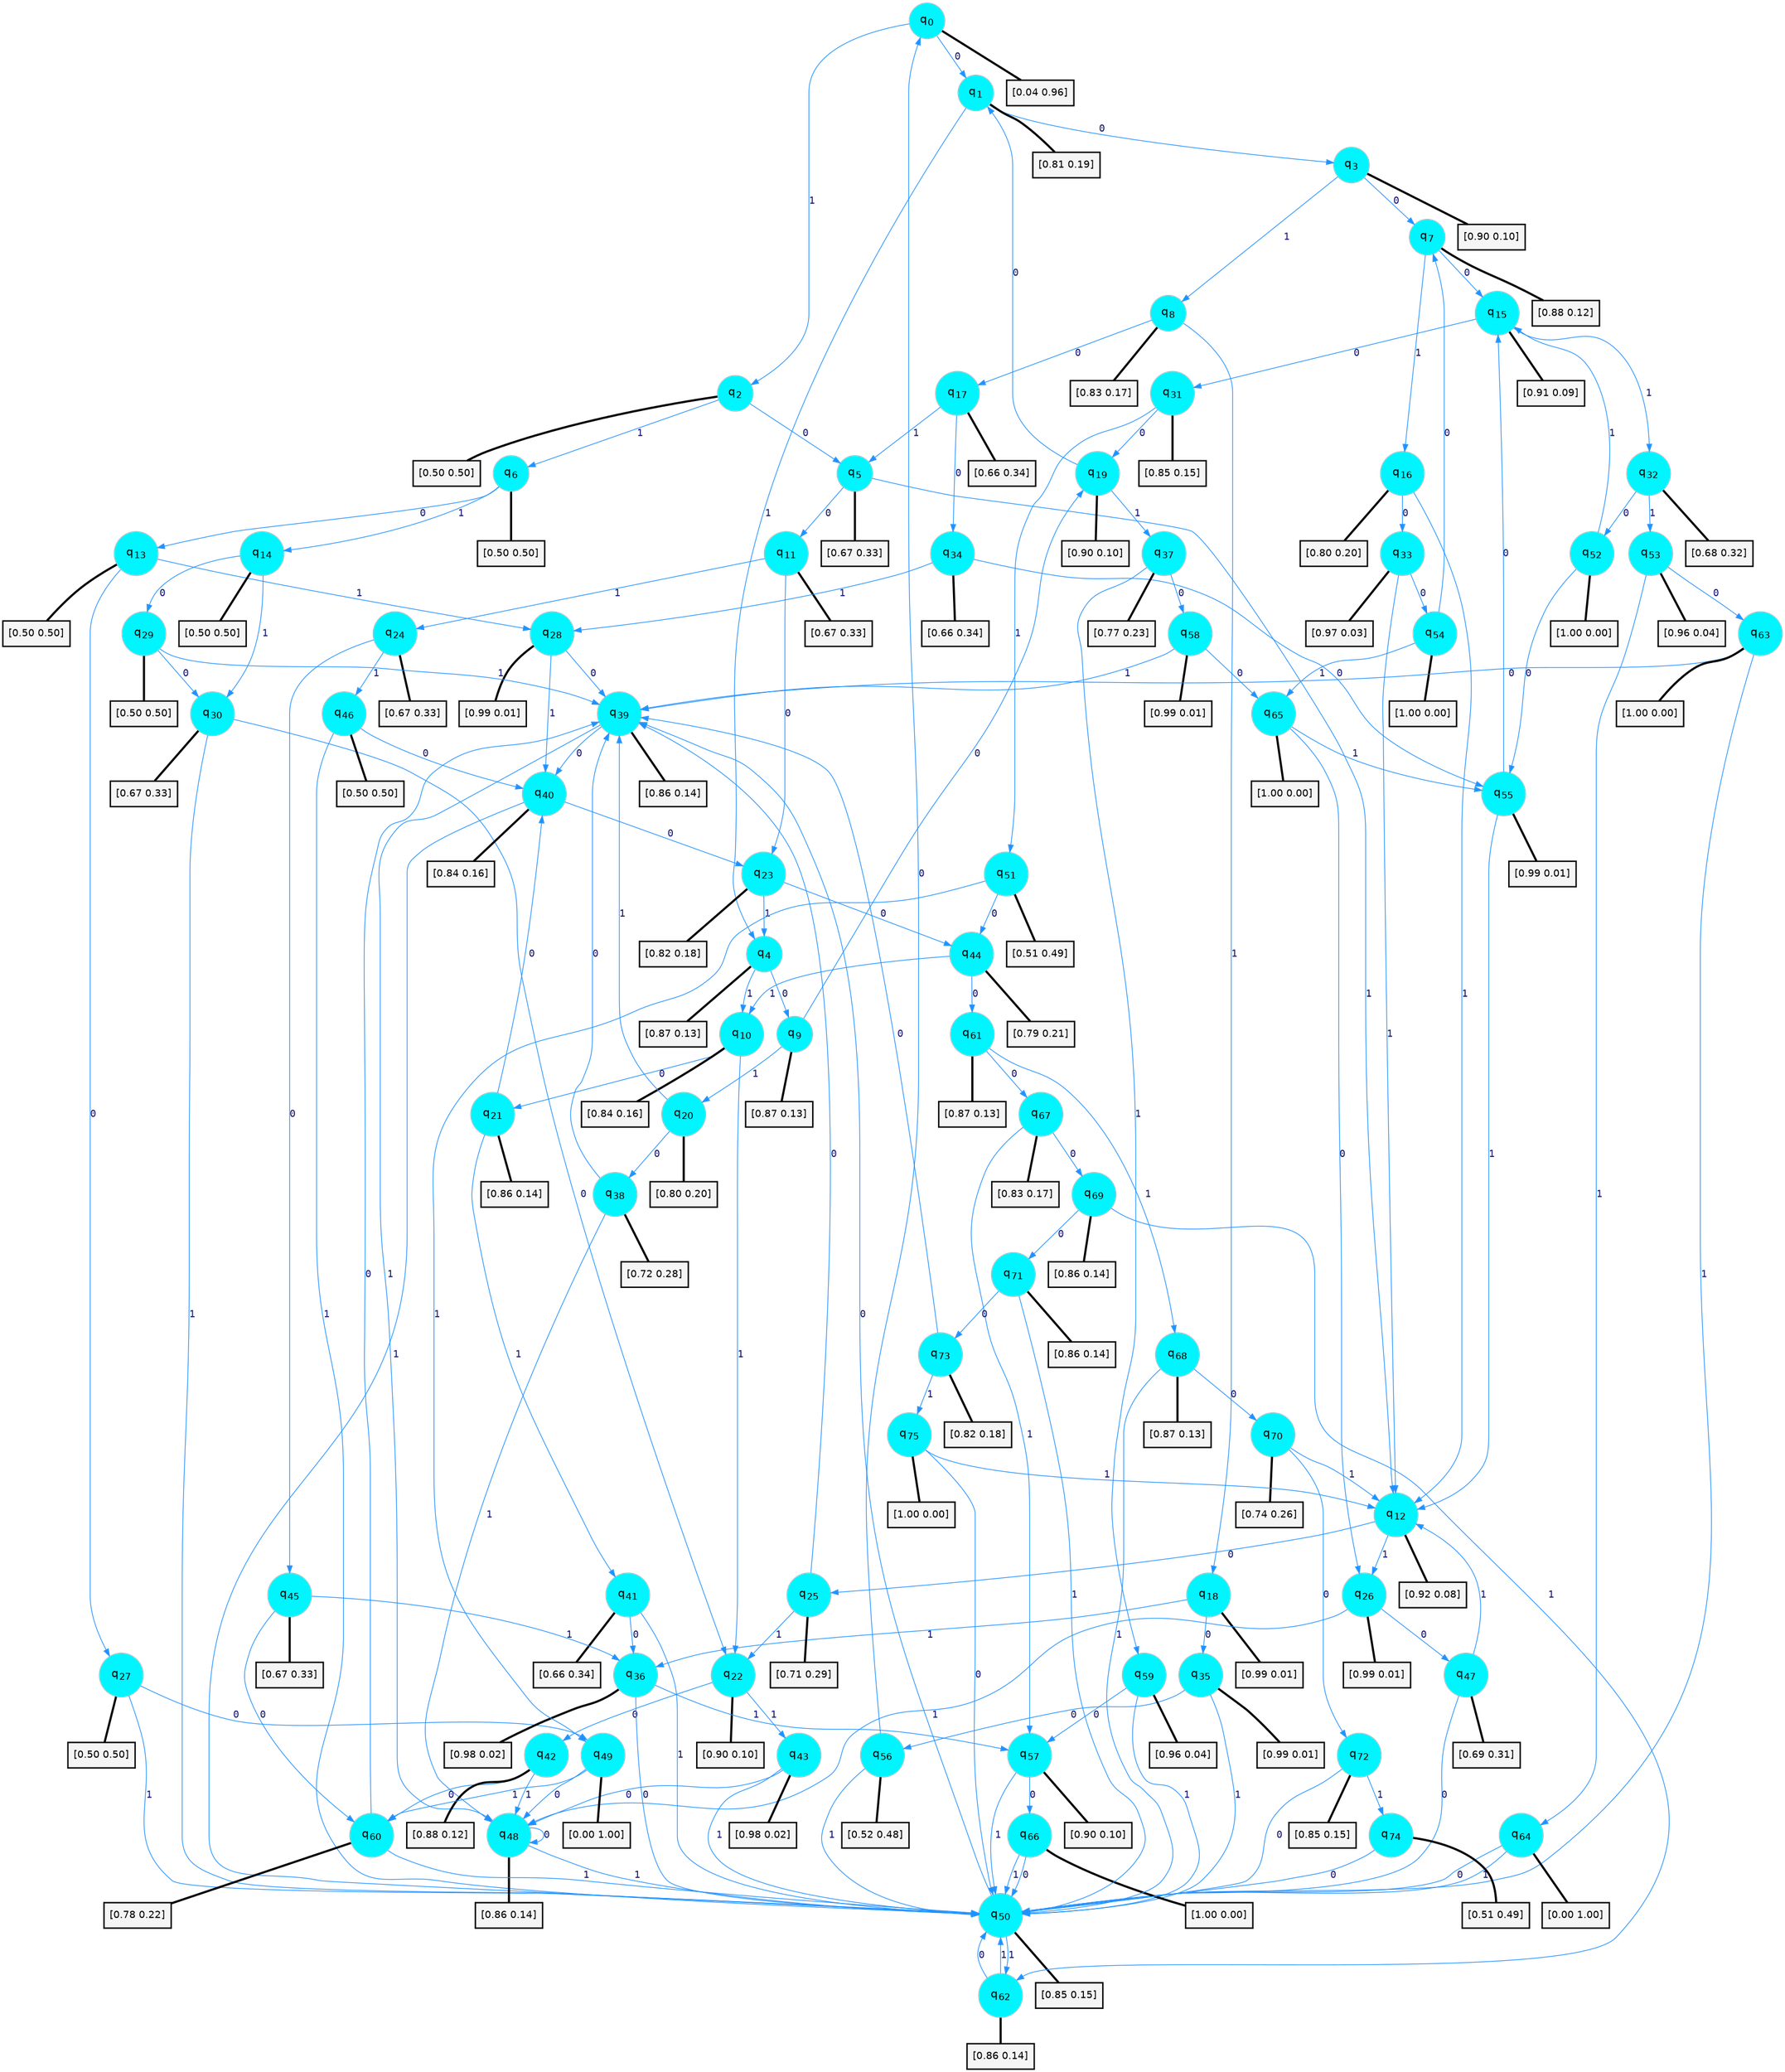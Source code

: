 digraph G {
graph [
bgcolor=transparent, dpi=300, rankdir=TD, size="40,25"];
node [
color=gray, fillcolor=turquoise1, fontcolor=black, fontname=Helvetica, fontsize=16, fontweight=bold, shape=circle, style=filled];
edge [
arrowsize=1, color=dodgerblue1, fontcolor=midnightblue, fontname=courier, fontweight=bold, penwidth=1, style=solid, weight=20];
0[label=<q<SUB>0</SUB>>];
1[label=<q<SUB>1</SUB>>];
2[label=<q<SUB>2</SUB>>];
3[label=<q<SUB>3</SUB>>];
4[label=<q<SUB>4</SUB>>];
5[label=<q<SUB>5</SUB>>];
6[label=<q<SUB>6</SUB>>];
7[label=<q<SUB>7</SUB>>];
8[label=<q<SUB>8</SUB>>];
9[label=<q<SUB>9</SUB>>];
10[label=<q<SUB>10</SUB>>];
11[label=<q<SUB>11</SUB>>];
12[label=<q<SUB>12</SUB>>];
13[label=<q<SUB>13</SUB>>];
14[label=<q<SUB>14</SUB>>];
15[label=<q<SUB>15</SUB>>];
16[label=<q<SUB>16</SUB>>];
17[label=<q<SUB>17</SUB>>];
18[label=<q<SUB>18</SUB>>];
19[label=<q<SUB>19</SUB>>];
20[label=<q<SUB>20</SUB>>];
21[label=<q<SUB>21</SUB>>];
22[label=<q<SUB>22</SUB>>];
23[label=<q<SUB>23</SUB>>];
24[label=<q<SUB>24</SUB>>];
25[label=<q<SUB>25</SUB>>];
26[label=<q<SUB>26</SUB>>];
27[label=<q<SUB>27</SUB>>];
28[label=<q<SUB>28</SUB>>];
29[label=<q<SUB>29</SUB>>];
30[label=<q<SUB>30</SUB>>];
31[label=<q<SUB>31</SUB>>];
32[label=<q<SUB>32</SUB>>];
33[label=<q<SUB>33</SUB>>];
34[label=<q<SUB>34</SUB>>];
35[label=<q<SUB>35</SUB>>];
36[label=<q<SUB>36</SUB>>];
37[label=<q<SUB>37</SUB>>];
38[label=<q<SUB>38</SUB>>];
39[label=<q<SUB>39</SUB>>];
40[label=<q<SUB>40</SUB>>];
41[label=<q<SUB>41</SUB>>];
42[label=<q<SUB>42</SUB>>];
43[label=<q<SUB>43</SUB>>];
44[label=<q<SUB>44</SUB>>];
45[label=<q<SUB>45</SUB>>];
46[label=<q<SUB>46</SUB>>];
47[label=<q<SUB>47</SUB>>];
48[label=<q<SUB>48</SUB>>];
49[label=<q<SUB>49</SUB>>];
50[label=<q<SUB>50</SUB>>];
51[label=<q<SUB>51</SUB>>];
52[label=<q<SUB>52</SUB>>];
53[label=<q<SUB>53</SUB>>];
54[label=<q<SUB>54</SUB>>];
55[label=<q<SUB>55</SUB>>];
56[label=<q<SUB>56</SUB>>];
57[label=<q<SUB>57</SUB>>];
58[label=<q<SUB>58</SUB>>];
59[label=<q<SUB>59</SUB>>];
60[label=<q<SUB>60</SUB>>];
61[label=<q<SUB>61</SUB>>];
62[label=<q<SUB>62</SUB>>];
63[label=<q<SUB>63</SUB>>];
64[label=<q<SUB>64</SUB>>];
65[label=<q<SUB>65</SUB>>];
66[label=<q<SUB>66</SUB>>];
67[label=<q<SUB>67</SUB>>];
68[label=<q<SUB>68</SUB>>];
69[label=<q<SUB>69</SUB>>];
70[label=<q<SUB>70</SUB>>];
71[label=<q<SUB>71</SUB>>];
72[label=<q<SUB>72</SUB>>];
73[label=<q<SUB>73</SUB>>];
74[label=<q<SUB>74</SUB>>];
75[label=<q<SUB>75</SUB>>];
76[label="[0.04 0.96]", shape=box,fontcolor=black, fontname=Helvetica, fontsize=14, penwidth=2, fillcolor=whitesmoke,color=black];
77[label="[0.81 0.19]", shape=box,fontcolor=black, fontname=Helvetica, fontsize=14, penwidth=2, fillcolor=whitesmoke,color=black];
78[label="[0.50 0.50]", shape=box,fontcolor=black, fontname=Helvetica, fontsize=14, penwidth=2, fillcolor=whitesmoke,color=black];
79[label="[0.90 0.10]", shape=box,fontcolor=black, fontname=Helvetica, fontsize=14, penwidth=2, fillcolor=whitesmoke,color=black];
80[label="[0.87 0.13]", shape=box,fontcolor=black, fontname=Helvetica, fontsize=14, penwidth=2, fillcolor=whitesmoke,color=black];
81[label="[0.67 0.33]", shape=box,fontcolor=black, fontname=Helvetica, fontsize=14, penwidth=2, fillcolor=whitesmoke,color=black];
82[label="[0.50 0.50]", shape=box,fontcolor=black, fontname=Helvetica, fontsize=14, penwidth=2, fillcolor=whitesmoke,color=black];
83[label="[0.88 0.12]", shape=box,fontcolor=black, fontname=Helvetica, fontsize=14, penwidth=2, fillcolor=whitesmoke,color=black];
84[label="[0.83 0.17]", shape=box,fontcolor=black, fontname=Helvetica, fontsize=14, penwidth=2, fillcolor=whitesmoke,color=black];
85[label="[0.87 0.13]", shape=box,fontcolor=black, fontname=Helvetica, fontsize=14, penwidth=2, fillcolor=whitesmoke,color=black];
86[label="[0.84 0.16]", shape=box,fontcolor=black, fontname=Helvetica, fontsize=14, penwidth=2, fillcolor=whitesmoke,color=black];
87[label="[0.67 0.33]", shape=box,fontcolor=black, fontname=Helvetica, fontsize=14, penwidth=2, fillcolor=whitesmoke,color=black];
88[label="[0.92 0.08]", shape=box,fontcolor=black, fontname=Helvetica, fontsize=14, penwidth=2, fillcolor=whitesmoke,color=black];
89[label="[0.50 0.50]", shape=box,fontcolor=black, fontname=Helvetica, fontsize=14, penwidth=2, fillcolor=whitesmoke,color=black];
90[label="[0.50 0.50]", shape=box,fontcolor=black, fontname=Helvetica, fontsize=14, penwidth=2, fillcolor=whitesmoke,color=black];
91[label="[0.91 0.09]", shape=box,fontcolor=black, fontname=Helvetica, fontsize=14, penwidth=2, fillcolor=whitesmoke,color=black];
92[label="[0.80 0.20]", shape=box,fontcolor=black, fontname=Helvetica, fontsize=14, penwidth=2, fillcolor=whitesmoke,color=black];
93[label="[0.66 0.34]", shape=box,fontcolor=black, fontname=Helvetica, fontsize=14, penwidth=2, fillcolor=whitesmoke,color=black];
94[label="[0.99 0.01]", shape=box,fontcolor=black, fontname=Helvetica, fontsize=14, penwidth=2, fillcolor=whitesmoke,color=black];
95[label="[0.90 0.10]", shape=box,fontcolor=black, fontname=Helvetica, fontsize=14, penwidth=2, fillcolor=whitesmoke,color=black];
96[label="[0.80 0.20]", shape=box,fontcolor=black, fontname=Helvetica, fontsize=14, penwidth=2, fillcolor=whitesmoke,color=black];
97[label="[0.86 0.14]", shape=box,fontcolor=black, fontname=Helvetica, fontsize=14, penwidth=2, fillcolor=whitesmoke,color=black];
98[label="[0.90 0.10]", shape=box,fontcolor=black, fontname=Helvetica, fontsize=14, penwidth=2, fillcolor=whitesmoke,color=black];
99[label="[0.82 0.18]", shape=box,fontcolor=black, fontname=Helvetica, fontsize=14, penwidth=2, fillcolor=whitesmoke,color=black];
100[label="[0.67 0.33]", shape=box,fontcolor=black, fontname=Helvetica, fontsize=14, penwidth=2, fillcolor=whitesmoke,color=black];
101[label="[0.71 0.29]", shape=box,fontcolor=black, fontname=Helvetica, fontsize=14, penwidth=2, fillcolor=whitesmoke,color=black];
102[label="[0.99 0.01]", shape=box,fontcolor=black, fontname=Helvetica, fontsize=14, penwidth=2, fillcolor=whitesmoke,color=black];
103[label="[0.50 0.50]", shape=box,fontcolor=black, fontname=Helvetica, fontsize=14, penwidth=2, fillcolor=whitesmoke,color=black];
104[label="[0.99 0.01]", shape=box,fontcolor=black, fontname=Helvetica, fontsize=14, penwidth=2, fillcolor=whitesmoke,color=black];
105[label="[0.50 0.50]", shape=box,fontcolor=black, fontname=Helvetica, fontsize=14, penwidth=2, fillcolor=whitesmoke,color=black];
106[label="[0.67 0.33]", shape=box,fontcolor=black, fontname=Helvetica, fontsize=14, penwidth=2, fillcolor=whitesmoke,color=black];
107[label="[0.85 0.15]", shape=box,fontcolor=black, fontname=Helvetica, fontsize=14, penwidth=2, fillcolor=whitesmoke,color=black];
108[label="[0.68 0.32]", shape=box,fontcolor=black, fontname=Helvetica, fontsize=14, penwidth=2, fillcolor=whitesmoke,color=black];
109[label="[0.97 0.03]", shape=box,fontcolor=black, fontname=Helvetica, fontsize=14, penwidth=2, fillcolor=whitesmoke,color=black];
110[label="[0.66 0.34]", shape=box,fontcolor=black, fontname=Helvetica, fontsize=14, penwidth=2, fillcolor=whitesmoke,color=black];
111[label="[0.99 0.01]", shape=box,fontcolor=black, fontname=Helvetica, fontsize=14, penwidth=2, fillcolor=whitesmoke,color=black];
112[label="[0.98 0.02]", shape=box,fontcolor=black, fontname=Helvetica, fontsize=14, penwidth=2, fillcolor=whitesmoke,color=black];
113[label="[0.77 0.23]", shape=box,fontcolor=black, fontname=Helvetica, fontsize=14, penwidth=2, fillcolor=whitesmoke,color=black];
114[label="[0.72 0.28]", shape=box,fontcolor=black, fontname=Helvetica, fontsize=14, penwidth=2, fillcolor=whitesmoke,color=black];
115[label="[0.86 0.14]", shape=box,fontcolor=black, fontname=Helvetica, fontsize=14, penwidth=2, fillcolor=whitesmoke,color=black];
116[label="[0.84 0.16]", shape=box,fontcolor=black, fontname=Helvetica, fontsize=14, penwidth=2, fillcolor=whitesmoke,color=black];
117[label="[0.66 0.34]", shape=box,fontcolor=black, fontname=Helvetica, fontsize=14, penwidth=2, fillcolor=whitesmoke,color=black];
118[label="[0.88 0.12]", shape=box,fontcolor=black, fontname=Helvetica, fontsize=14, penwidth=2, fillcolor=whitesmoke,color=black];
119[label="[0.98 0.02]", shape=box,fontcolor=black, fontname=Helvetica, fontsize=14, penwidth=2, fillcolor=whitesmoke,color=black];
120[label="[0.79 0.21]", shape=box,fontcolor=black, fontname=Helvetica, fontsize=14, penwidth=2, fillcolor=whitesmoke,color=black];
121[label="[0.67 0.33]", shape=box,fontcolor=black, fontname=Helvetica, fontsize=14, penwidth=2, fillcolor=whitesmoke,color=black];
122[label="[0.50 0.50]", shape=box,fontcolor=black, fontname=Helvetica, fontsize=14, penwidth=2, fillcolor=whitesmoke,color=black];
123[label="[0.69 0.31]", shape=box,fontcolor=black, fontname=Helvetica, fontsize=14, penwidth=2, fillcolor=whitesmoke,color=black];
124[label="[0.86 0.14]", shape=box,fontcolor=black, fontname=Helvetica, fontsize=14, penwidth=2, fillcolor=whitesmoke,color=black];
125[label="[0.00 1.00]", shape=box,fontcolor=black, fontname=Helvetica, fontsize=14, penwidth=2, fillcolor=whitesmoke,color=black];
126[label="[0.85 0.15]", shape=box,fontcolor=black, fontname=Helvetica, fontsize=14, penwidth=2, fillcolor=whitesmoke,color=black];
127[label="[0.51 0.49]", shape=box,fontcolor=black, fontname=Helvetica, fontsize=14, penwidth=2, fillcolor=whitesmoke,color=black];
128[label="[1.00 0.00]", shape=box,fontcolor=black, fontname=Helvetica, fontsize=14, penwidth=2, fillcolor=whitesmoke,color=black];
129[label="[0.96 0.04]", shape=box,fontcolor=black, fontname=Helvetica, fontsize=14, penwidth=2, fillcolor=whitesmoke,color=black];
130[label="[1.00 0.00]", shape=box,fontcolor=black, fontname=Helvetica, fontsize=14, penwidth=2, fillcolor=whitesmoke,color=black];
131[label="[0.99 0.01]", shape=box,fontcolor=black, fontname=Helvetica, fontsize=14, penwidth=2, fillcolor=whitesmoke,color=black];
132[label="[0.52 0.48]", shape=box,fontcolor=black, fontname=Helvetica, fontsize=14, penwidth=2, fillcolor=whitesmoke,color=black];
133[label="[0.90 0.10]", shape=box,fontcolor=black, fontname=Helvetica, fontsize=14, penwidth=2, fillcolor=whitesmoke,color=black];
134[label="[0.99 0.01]", shape=box,fontcolor=black, fontname=Helvetica, fontsize=14, penwidth=2, fillcolor=whitesmoke,color=black];
135[label="[0.96 0.04]", shape=box,fontcolor=black, fontname=Helvetica, fontsize=14, penwidth=2, fillcolor=whitesmoke,color=black];
136[label="[0.78 0.22]", shape=box,fontcolor=black, fontname=Helvetica, fontsize=14, penwidth=2, fillcolor=whitesmoke,color=black];
137[label="[0.87 0.13]", shape=box,fontcolor=black, fontname=Helvetica, fontsize=14, penwidth=2, fillcolor=whitesmoke,color=black];
138[label="[0.86 0.14]", shape=box,fontcolor=black, fontname=Helvetica, fontsize=14, penwidth=2, fillcolor=whitesmoke,color=black];
139[label="[1.00 0.00]", shape=box,fontcolor=black, fontname=Helvetica, fontsize=14, penwidth=2, fillcolor=whitesmoke,color=black];
140[label="[0.00 1.00]", shape=box,fontcolor=black, fontname=Helvetica, fontsize=14, penwidth=2, fillcolor=whitesmoke,color=black];
141[label="[1.00 0.00]", shape=box,fontcolor=black, fontname=Helvetica, fontsize=14, penwidth=2, fillcolor=whitesmoke,color=black];
142[label="[1.00 0.00]", shape=box,fontcolor=black, fontname=Helvetica, fontsize=14, penwidth=2, fillcolor=whitesmoke,color=black];
143[label="[0.83 0.17]", shape=box,fontcolor=black, fontname=Helvetica, fontsize=14, penwidth=2, fillcolor=whitesmoke,color=black];
144[label="[0.87 0.13]", shape=box,fontcolor=black, fontname=Helvetica, fontsize=14, penwidth=2, fillcolor=whitesmoke,color=black];
145[label="[0.86 0.14]", shape=box,fontcolor=black, fontname=Helvetica, fontsize=14, penwidth=2, fillcolor=whitesmoke,color=black];
146[label="[0.74 0.26]", shape=box,fontcolor=black, fontname=Helvetica, fontsize=14, penwidth=2, fillcolor=whitesmoke,color=black];
147[label="[0.86 0.14]", shape=box,fontcolor=black, fontname=Helvetica, fontsize=14, penwidth=2, fillcolor=whitesmoke,color=black];
148[label="[0.85 0.15]", shape=box,fontcolor=black, fontname=Helvetica, fontsize=14, penwidth=2, fillcolor=whitesmoke,color=black];
149[label="[0.82 0.18]", shape=box,fontcolor=black, fontname=Helvetica, fontsize=14, penwidth=2, fillcolor=whitesmoke,color=black];
150[label="[0.51 0.49]", shape=box,fontcolor=black, fontname=Helvetica, fontsize=14, penwidth=2, fillcolor=whitesmoke,color=black];
151[label="[1.00 0.00]", shape=box,fontcolor=black, fontname=Helvetica, fontsize=14, penwidth=2, fillcolor=whitesmoke,color=black];
0->1 [label=0];
0->2 [label=1];
0->76 [arrowhead=none, penwidth=3,color=black];
1->3 [label=0];
1->4 [label=1];
1->77 [arrowhead=none, penwidth=3,color=black];
2->5 [label=0];
2->6 [label=1];
2->78 [arrowhead=none, penwidth=3,color=black];
3->7 [label=0];
3->8 [label=1];
3->79 [arrowhead=none, penwidth=3,color=black];
4->9 [label=0];
4->10 [label=1];
4->80 [arrowhead=none, penwidth=3,color=black];
5->11 [label=0];
5->12 [label=1];
5->81 [arrowhead=none, penwidth=3,color=black];
6->13 [label=0];
6->14 [label=1];
6->82 [arrowhead=none, penwidth=3,color=black];
7->15 [label=0];
7->16 [label=1];
7->83 [arrowhead=none, penwidth=3,color=black];
8->17 [label=0];
8->18 [label=1];
8->84 [arrowhead=none, penwidth=3,color=black];
9->19 [label=0];
9->20 [label=1];
9->85 [arrowhead=none, penwidth=3,color=black];
10->21 [label=0];
10->22 [label=1];
10->86 [arrowhead=none, penwidth=3,color=black];
11->23 [label=0];
11->24 [label=1];
11->87 [arrowhead=none, penwidth=3,color=black];
12->25 [label=0];
12->26 [label=1];
12->88 [arrowhead=none, penwidth=3,color=black];
13->27 [label=0];
13->28 [label=1];
13->89 [arrowhead=none, penwidth=3,color=black];
14->29 [label=0];
14->30 [label=1];
14->90 [arrowhead=none, penwidth=3,color=black];
15->31 [label=0];
15->32 [label=1];
15->91 [arrowhead=none, penwidth=3,color=black];
16->33 [label=0];
16->12 [label=1];
16->92 [arrowhead=none, penwidth=3,color=black];
17->34 [label=0];
17->5 [label=1];
17->93 [arrowhead=none, penwidth=3,color=black];
18->35 [label=0];
18->36 [label=1];
18->94 [arrowhead=none, penwidth=3,color=black];
19->1 [label=0];
19->37 [label=1];
19->95 [arrowhead=none, penwidth=3,color=black];
20->38 [label=0];
20->39 [label=1];
20->96 [arrowhead=none, penwidth=3,color=black];
21->40 [label=0];
21->41 [label=1];
21->97 [arrowhead=none, penwidth=3,color=black];
22->42 [label=0];
22->43 [label=1];
22->98 [arrowhead=none, penwidth=3,color=black];
23->44 [label=0];
23->4 [label=1];
23->99 [arrowhead=none, penwidth=3,color=black];
24->45 [label=0];
24->46 [label=1];
24->100 [arrowhead=none, penwidth=3,color=black];
25->39 [label=0];
25->22 [label=1];
25->101 [arrowhead=none, penwidth=3,color=black];
26->47 [label=0];
26->48 [label=1];
26->102 [arrowhead=none, penwidth=3,color=black];
27->49 [label=0];
27->50 [label=1];
27->103 [arrowhead=none, penwidth=3,color=black];
28->39 [label=0];
28->40 [label=1];
28->104 [arrowhead=none, penwidth=3,color=black];
29->30 [label=0];
29->39 [label=1];
29->105 [arrowhead=none, penwidth=3,color=black];
30->22 [label=0];
30->50 [label=1];
30->106 [arrowhead=none, penwidth=3,color=black];
31->19 [label=0];
31->51 [label=1];
31->107 [arrowhead=none, penwidth=3,color=black];
32->52 [label=0];
32->53 [label=1];
32->108 [arrowhead=none, penwidth=3,color=black];
33->54 [label=0];
33->12 [label=1];
33->109 [arrowhead=none, penwidth=3,color=black];
34->55 [label=0];
34->28 [label=1];
34->110 [arrowhead=none, penwidth=3,color=black];
35->56 [label=0];
35->50 [label=1];
35->111 [arrowhead=none, penwidth=3,color=black];
36->50 [label=0];
36->57 [label=1];
36->112 [arrowhead=none, penwidth=3,color=black];
37->58 [label=0];
37->59 [label=1];
37->113 [arrowhead=none, penwidth=3,color=black];
38->39 [label=0];
38->48 [label=1];
38->114 [arrowhead=none, penwidth=3,color=black];
39->40 [label=0];
39->48 [label=1];
39->115 [arrowhead=none, penwidth=3,color=black];
40->23 [label=0];
40->50 [label=1];
40->116 [arrowhead=none, penwidth=3,color=black];
41->36 [label=0];
41->50 [label=1];
41->117 [arrowhead=none, penwidth=3,color=black];
42->60 [label=0];
42->48 [label=1];
42->118 [arrowhead=none, penwidth=3,color=black];
43->48 [label=0];
43->50 [label=1];
43->119 [arrowhead=none, penwidth=3,color=black];
44->61 [label=0];
44->10 [label=1];
44->120 [arrowhead=none, penwidth=3,color=black];
45->60 [label=0];
45->36 [label=1];
45->121 [arrowhead=none, penwidth=3,color=black];
46->40 [label=0];
46->50 [label=1];
46->122 [arrowhead=none, penwidth=3,color=black];
47->50 [label=0];
47->12 [label=1];
47->123 [arrowhead=none, penwidth=3,color=black];
48->48 [label=0];
48->50 [label=1];
48->124 [arrowhead=none, penwidth=3,color=black];
49->48 [label=0];
49->60 [label=1];
49->125 [arrowhead=none, penwidth=3,color=black];
50->39 [label=0];
50->62 [label=1];
50->126 [arrowhead=none, penwidth=3,color=black];
51->44 [label=0];
51->49 [label=1];
51->127 [arrowhead=none, penwidth=3,color=black];
52->55 [label=0];
52->15 [label=1];
52->128 [arrowhead=none, penwidth=3,color=black];
53->63 [label=0];
53->64 [label=1];
53->129 [arrowhead=none, penwidth=3,color=black];
54->7 [label=0];
54->65 [label=1];
54->130 [arrowhead=none, penwidth=3,color=black];
55->15 [label=0];
55->12 [label=1];
55->131 [arrowhead=none, penwidth=3,color=black];
56->0 [label=0];
56->50 [label=1];
56->132 [arrowhead=none, penwidth=3,color=black];
57->66 [label=0];
57->50 [label=1];
57->133 [arrowhead=none, penwidth=3,color=black];
58->65 [label=0];
58->39 [label=1];
58->134 [arrowhead=none, penwidth=3,color=black];
59->57 [label=0];
59->50 [label=1];
59->135 [arrowhead=none, penwidth=3,color=black];
60->39 [label=0];
60->50 [label=1];
60->136 [arrowhead=none, penwidth=3,color=black];
61->67 [label=0];
61->68 [label=1];
61->137 [arrowhead=none, penwidth=3,color=black];
62->50 [label=0];
62->50 [label=1];
62->138 [arrowhead=none, penwidth=3,color=black];
63->39 [label=0];
63->50 [label=1];
63->139 [arrowhead=none, penwidth=3,color=black];
64->50 [label=0];
64->50 [label=1];
64->140 [arrowhead=none, penwidth=3,color=black];
65->26 [label=0];
65->55 [label=1];
65->141 [arrowhead=none, penwidth=3,color=black];
66->50 [label=0];
66->50 [label=1];
66->142 [arrowhead=none, penwidth=3,color=black];
67->69 [label=0];
67->57 [label=1];
67->143 [arrowhead=none, penwidth=3,color=black];
68->70 [label=0];
68->50 [label=1];
68->144 [arrowhead=none, penwidth=3,color=black];
69->71 [label=0];
69->62 [label=1];
69->145 [arrowhead=none, penwidth=3,color=black];
70->72 [label=0];
70->12 [label=1];
70->146 [arrowhead=none, penwidth=3,color=black];
71->73 [label=0];
71->50 [label=1];
71->147 [arrowhead=none, penwidth=3,color=black];
72->50 [label=0];
72->74 [label=1];
72->148 [arrowhead=none, penwidth=3,color=black];
73->39 [label=0];
73->75 [label=1];
73->149 [arrowhead=none, penwidth=3,color=black];
74->50 [label=0];
74->150 [arrowhead=none, penwidth=3,color=black];
75->50 [label=0];
75->12 [label=1];
75->151 [arrowhead=none, penwidth=3,color=black];
}
